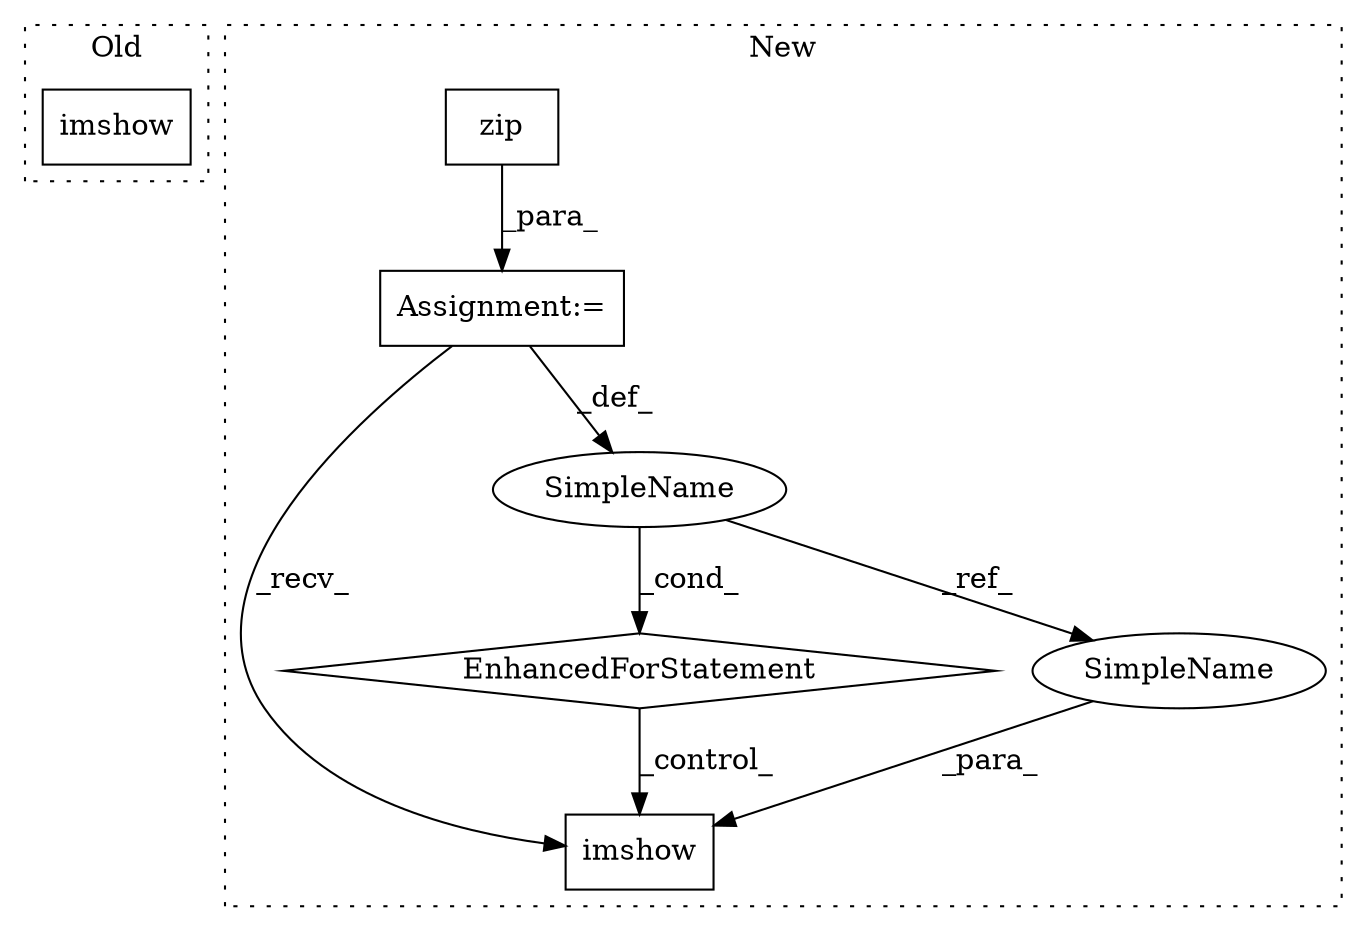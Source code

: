 digraph G {
subgraph cluster0 {
1 [label="imshow" a="32" s="451,460" l="7,1" shape="box"];
label = "Old";
style="dotted";
}
subgraph cluster1 {
2 [label="EnhancedForStatement" a="70" s="484,593" l="64,2" shape="diamond"];
3 [label="Assignment:=" a="7" s="484,593" l="64,2" shape="box"];
4 [label="imshow" a="32" s="606,615" l="7,1" shape="box"];
5 [label="zip" a="32" s="557,592" l="4,1" shape="box"];
6 [label="SimpleName" a="42" s="552" l="2" shape="ellipse"];
7 [label="SimpleName" a="42" s="613" l="2" shape="ellipse"];
label = "New";
style="dotted";
}
2 -> 4 [label="_control_"];
3 -> 6 [label="_def_"];
3 -> 4 [label="_recv_"];
5 -> 3 [label="_para_"];
6 -> 2 [label="_cond_"];
6 -> 7 [label="_ref_"];
7 -> 4 [label="_para_"];
}